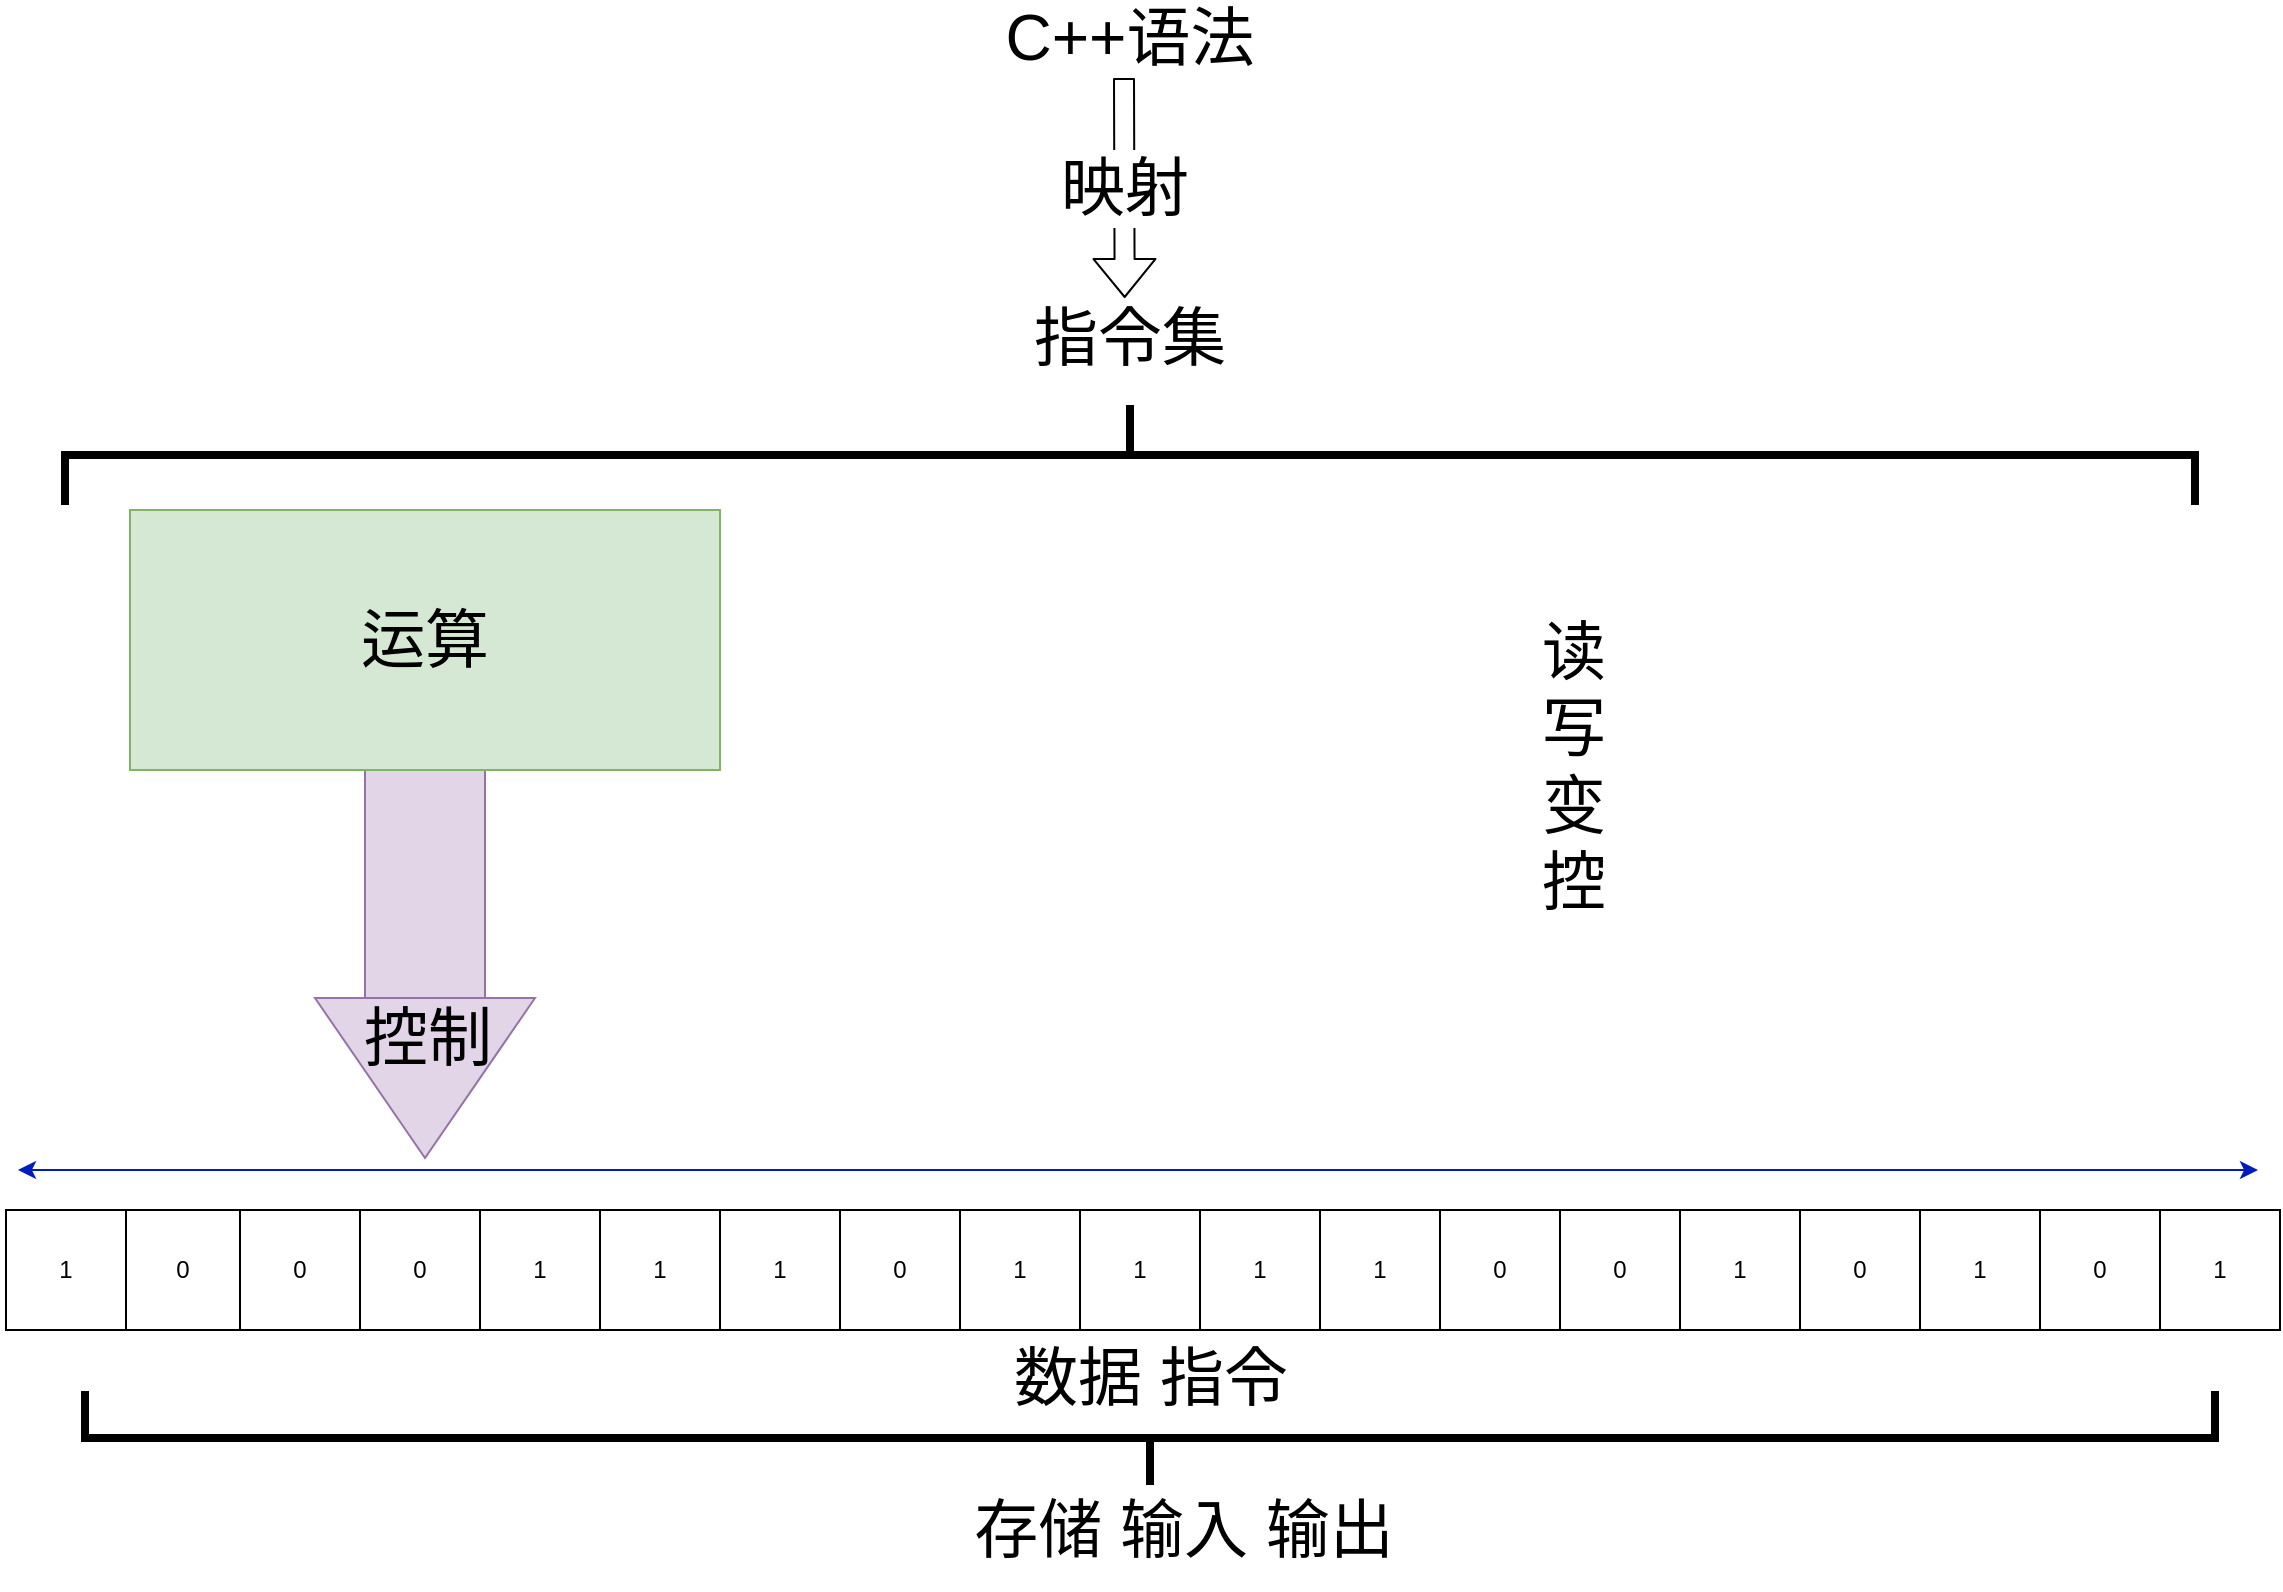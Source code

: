 <mxfile version="14.1.8" type="device"><diagram id="qGhzIB3KiW35z-XFJup1" name="第 1 页"><mxGraphModel dx="1440" dy="701" grid="1" gridSize="10" guides="1" tooltips="1" connect="1" arrows="1" fold="1" page="1" pageScale="1" pageWidth="1169" pageHeight="827" math="0" shadow="0"><root><mxCell id="0"/><mxCell id="1" parent="0"/><mxCell id="OeBGMnNP-ZYXVZyuvPyO-25" value="" style="endArrow=classic;startArrow=classic;html=1;fillColor=#0050ef;strokeColor=#001DBC;" edge="1" parent="1"><mxGeometry width="50" height="50" relative="1" as="geometry"><mxPoint x="22" y="616" as="sourcePoint"/><mxPoint x="1142" y="616" as="targetPoint"/></mxGeometry></mxCell><mxCell id="OeBGMnNP-ZYXVZyuvPyO-1" value="1" style="rounded=0;whiteSpace=wrap;html=1;" vertex="1" parent="1"><mxGeometry x="16" y="636" width="60" height="60" as="geometry"/></mxCell><mxCell id="OeBGMnNP-ZYXVZyuvPyO-2" value="0" style="rounded=0;whiteSpace=wrap;html=1;" vertex="1" parent="1"><mxGeometry x="76" y="636" width="57" height="60" as="geometry"/></mxCell><mxCell id="OeBGMnNP-ZYXVZyuvPyO-3" value="0" style="rounded=0;whiteSpace=wrap;html=1;" vertex="1" parent="1"><mxGeometry x="133" y="636" width="60" height="60" as="geometry"/></mxCell><mxCell id="OeBGMnNP-ZYXVZyuvPyO-4" value="0" style="rounded=0;whiteSpace=wrap;html=1;" vertex="1" parent="1"><mxGeometry x="193" y="636" width="60" height="60" as="geometry"/></mxCell><mxCell id="OeBGMnNP-ZYXVZyuvPyO-5" value="1" style="rounded=0;whiteSpace=wrap;html=1;" vertex="1" parent="1"><mxGeometry x="253" y="636" width="60" height="60" as="geometry"/></mxCell><mxCell id="OeBGMnNP-ZYXVZyuvPyO-6" value="1" style="rounded=0;whiteSpace=wrap;html=1;" vertex="1" parent="1"><mxGeometry x="313" y="636" width="60" height="60" as="geometry"/></mxCell><mxCell id="OeBGMnNP-ZYXVZyuvPyO-7" value="1" style="rounded=0;whiteSpace=wrap;html=1;" vertex="1" parent="1"><mxGeometry x="373" y="636" width="60" height="60" as="geometry"/></mxCell><mxCell id="OeBGMnNP-ZYXVZyuvPyO-8" value="0" style="rounded=0;whiteSpace=wrap;html=1;" vertex="1" parent="1"><mxGeometry x="433" y="636" width="60" height="60" as="geometry"/></mxCell><mxCell id="OeBGMnNP-ZYXVZyuvPyO-9" value="1" style="rounded=0;whiteSpace=wrap;html=1;" vertex="1" parent="1"><mxGeometry x="493" y="636" width="60" height="60" as="geometry"/></mxCell><mxCell id="OeBGMnNP-ZYXVZyuvPyO-10" value="1" style="rounded=0;whiteSpace=wrap;html=1;" vertex="1" parent="1"><mxGeometry x="553" y="636" width="60" height="60" as="geometry"/></mxCell><mxCell id="OeBGMnNP-ZYXVZyuvPyO-11" value="1" style="rounded=0;whiteSpace=wrap;html=1;" vertex="1" parent="1"><mxGeometry x="613" y="636" width="60" height="60" as="geometry"/></mxCell><mxCell id="OeBGMnNP-ZYXVZyuvPyO-12" value="1" style="rounded=0;whiteSpace=wrap;html=1;" vertex="1" parent="1"><mxGeometry x="673" y="636" width="60" height="60" as="geometry"/></mxCell><mxCell id="OeBGMnNP-ZYXVZyuvPyO-13" value="0" style="rounded=0;whiteSpace=wrap;html=1;" vertex="1" parent="1"><mxGeometry x="733" y="636" width="60" height="60" as="geometry"/></mxCell><mxCell id="OeBGMnNP-ZYXVZyuvPyO-14" value="0" style="rounded=0;whiteSpace=wrap;html=1;" vertex="1" parent="1"><mxGeometry x="793" y="636" width="60" height="60" as="geometry"/></mxCell><mxCell id="OeBGMnNP-ZYXVZyuvPyO-15" value="1" style="rounded=0;whiteSpace=wrap;html=1;" vertex="1" parent="1"><mxGeometry x="853" y="636" width="60" height="60" as="geometry"/></mxCell><mxCell id="OeBGMnNP-ZYXVZyuvPyO-16" value="0" style="rounded=0;whiteSpace=wrap;html=1;" vertex="1" parent="1"><mxGeometry x="913" y="636" width="60" height="60" as="geometry"/></mxCell><mxCell id="OeBGMnNP-ZYXVZyuvPyO-17" value="1" style="rounded=0;whiteSpace=wrap;html=1;" vertex="1" parent="1"><mxGeometry x="973" y="636" width="60" height="60" as="geometry"/></mxCell><mxCell id="OeBGMnNP-ZYXVZyuvPyO-18" value="0" style="rounded=0;whiteSpace=wrap;html=1;" vertex="1" parent="1"><mxGeometry x="1033" y="636" width="60" height="60" as="geometry"/></mxCell><mxCell id="OeBGMnNP-ZYXVZyuvPyO-19" value="1" style="rounded=0;whiteSpace=wrap;html=1;" vertex="1" parent="1"><mxGeometry x="1093" y="636" width="60" height="60" as="geometry"/></mxCell><mxCell id="OeBGMnNP-ZYXVZyuvPyO-21" value="" style="triangle;whiteSpace=wrap;html=1;rotation=90;fillColor=#e1d5e7;strokeColor=#9673a6;" vertex="1" parent="1"><mxGeometry x="185.5" y="515" width="80" height="110" as="geometry"/></mxCell><mxCell id="OeBGMnNP-ZYXVZyuvPyO-22" value="" style="rounded=0;whiteSpace=wrap;html=1;rotation=90;fillColor=#e1d5e7;strokeColor=#9673a6;" vertex="1" parent="1"><mxGeometry x="165.5" y="440" width="120" height="60" as="geometry"/></mxCell><mxCell id="OeBGMnNP-ZYXVZyuvPyO-24" value="运算" style="rounded=0;whiteSpace=wrap;html=1;fontSize=32;fillColor=#d5e8d4;strokeColor=#82b366;" vertex="1" parent="1"><mxGeometry x="78" y="286" width="295" height="130" as="geometry"/></mxCell><mxCell id="OeBGMnNP-ZYXVZyuvPyO-26" value="存储 输入 输出" style="text;html=1;strokeColor=none;fillColor=none;align=center;verticalAlign=middle;whiteSpace=wrap;rounded=0;fontSize=32;" vertex="1" parent="1"><mxGeometry x="470" y="766" width="270" height="60" as="geometry"/></mxCell><mxCell id="OeBGMnNP-ZYXVZyuvPyO-27" value="&lt;span style=&quot;color: rgb(0, 0, 0); font-family: helvetica; font-size: 32px; font-style: normal; font-weight: 400; letter-spacing: normal; text-align: center; text-indent: 0px; text-transform: none; word-spacing: 0px; display: inline; float: none;&quot;&gt;控制&lt;/span&gt;" style="text;whiteSpace=wrap;html=1;fontSize=32;labelBackgroundColor=none;" vertex="1" parent="1"><mxGeometry x="192.5" y="524" width="100" height="50" as="geometry"/></mxCell><mxCell id="OeBGMnNP-ZYXVZyuvPyO-28" value="读&lt;br&gt;写&lt;br&gt;变&lt;br&gt;控" style="text;html=1;strokeColor=none;fillColor=none;align=center;verticalAlign=middle;whiteSpace=wrap;rounded=0;labelBackgroundColor=none;fontSize=32;" vertex="1" parent="1"><mxGeometry x="780" y="289" width="40" height="250" as="geometry"/></mxCell><mxCell id="OeBGMnNP-ZYXVZyuvPyO-29" value="数据 指令" style="text;html=1;strokeColor=none;fillColor=none;align=center;verticalAlign=middle;whiteSpace=wrap;rounded=0;labelBackgroundColor=none;fontSize=32;" vertex="1" parent="1"><mxGeometry x="509.5" y="710" width="157" height="20" as="geometry"/></mxCell><mxCell id="OeBGMnNP-ZYXVZyuvPyO-30" value="" style="strokeWidth=4;html=1;shape=mxgraph.flowchart.annotation_2;align=left;labelPosition=right;pointerEvents=1;labelBackgroundColor=none;fontSize=32;rotation=90;" vertex="1" parent="1"><mxGeometry x="553" y="-274" width="50" height="1065" as="geometry"/></mxCell><mxCell id="OeBGMnNP-ZYXVZyuvPyO-31" value="" style="strokeWidth=4;html=1;shape=mxgraph.flowchart.annotation_2;align=left;labelPosition=right;pointerEvents=1;labelBackgroundColor=none;fontSize=32;rotation=-90;" vertex="1" parent="1"><mxGeometry x="564.5" y="217.5" width="47" height="1065" as="geometry"/></mxCell><mxCell id="OeBGMnNP-ZYXVZyuvPyO-34" value="C++语法" style="text;html=1;strokeColor=none;fillColor=none;align=center;verticalAlign=middle;whiteSpace=wrap;rounded=0;labelBackgroundColor=none;fontSize=32;" vertex="1" parent="1"><mxGeometry x="492" y="40" width="172" height="20" as="geometry"/></mxCell><mxCell id="OeBGMnNP-ZYXVZyuvPyO-36" value="指令集" style="text;html=1;strokeColor=none;fillColor=none;align=center;verticalAlign=middle;whiteSpace=wrap;rounded=0;labelBackgroundColor=none;fontSize=32;" vertex="1" parent="1"><mxGeometry x="492" y="190" width="172" height="20" as="geometry"/></mxCell><mxCell id="OeBGMnNP-ZYXVZyuvPyO-37" value="映射" style="shape=flexArrow;endArrow=classic;html=1;fontSize=32;entryX=0.438;entryY=-0.5;entryDx=0;entryDy=0;entryPerimeter=0;" edge="1" parent="1"><mxGeometry width="50" height="50" relative="1" as="geometry"><mxPoint x="575" y="70" as="sourcePoint"/><mxPoint x="575.336" y="180" as="targetPoint"/></mxGeometry></mxCell></root></mxGraphModel></diagram></mxfile>